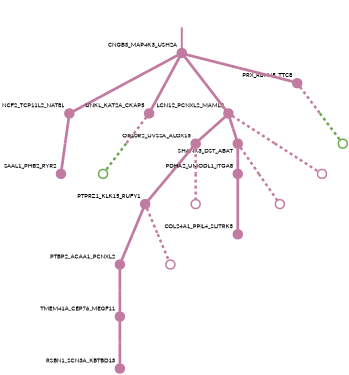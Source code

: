 strict digraph  {
graph[splines=false]; nodesep=0.7; rankdir=TB; ranksep=0.6; forcelabels=true; dpi=600; size=2.5;
0 [color="#c27ba0ff", fillcolor="#c27ba0ff", fixedsize=true, fontname=Lato, fontsize="12pt", height="0.25", label="", penwidth=3, shape=circle, style=filled, xlabel=CNGB3_MAP4K3_USH2A];
1 [color="#c27ba0ff", fillcolor="#c27ba0ff", fixedsize=true, fontname=Lato, fontsize="12pt", height="0.25", label="", penwidth=3, shape=circle, style=filled, xlabel=NCF2_TCP11L2_NAT8L];
2 [color="#c27ba0ff", fillcolor="#c27ba0ff", fixedsize=true, fontname=Lato, fontsize="12pt", height="0.25", label="", penwidth=3, shape=circle, style=filled, xlabel=UNKL_KAT2A_CKAP5];
3 [color="#c27ba0ff", fillcolor="#c27ba0ff", fixedsize=true, fontname=Lato, fontsize="12pt", height="0.25", label="", penwidth=3, shape=circle, style=filled, xlabel=LCN12_PCNXL2_MAML2];
11 [color="#c27ba0ff", fillcolor="#c27ba0ff", fixedsize=true, fontname=Lato, fontsize="12pt", height="0.25", label="", penwidth=3, shape=circle, style=filled, xlabel=PRX_RBM45_TTC8];
4 [color="#c27ba0ff", fillcolor="#c27ba0ff", fixedsize=true, fontname=Lato, fontsize="12pt", height="0.25", label="", penwidth=3, shape=circle, style=filled, xlabel=SAAL1_PHB2_RYR2];
14 [color="#6aa84fff", fillcolor="#6aa84fff", fixedsize=true, fontname=Lato, fontsize="12pt", height="0.25", label="", penwidth=3, shape=circle, style=solid, xlabel=""];
10 [color="#c27ba0ff", fillcolor="#c27ba0ff", fixedsize=true, fontname=Lato, fontsize="12pt", height="0.25", label="", penwidth=3, shape=circle, style=filled, xlabel=OR10R2_UVSSA_ALOX15];
12 [color="#c27ba0ff", fillcolor="#c27ba0ff", fixedsize=true, fontname=Lato, fontsize="12pt", height="0.25", label="", penwidth=3, shape=circle, style=filled, xlabel=SHANK3_DST_ABAT];
16 [color="#c27ba0ff", fillcolor="#c27ba0ff", fixedsize=true, fontname=Lato, fontsize="12pt", height="0.25", label="", penwidth=3, shape=circle, style=solid, xlabel=""];
5 [color="#c27ba0ff", fillcolor="#c27ba0ff", fixedsize=true, fontname=Lato, fontsize="12pt", height="0.25", label="", penwidth=3, shape=circle, style=filled, xlabel=TMEM41A_CEP76_MEGF11];
6 [color="#c27ba0ff", fillcolor="#c27ba0ff", fixedsize=true, fontname=Lato, fontsize="12pt", height="0.25", label="", penwidth=3, shape=circle, style=filled, xlabel=RSBN1_SCN3A_KBTBD13];
7 [color="#c27ba0ff", fillcolor="#c27ba0ff", fixedsize=true, fontname=Lato, fontsize="12pt", height="0.25", label="", penwidth=3, shape=circle, style=filled, xlabel=PTBP2_ACAA1_PCNXL2];
9 [color="#c27ba0ff", fillcolor="#c27ba0ff", fixedsize=true, fontname=Lato, fontsize="12pt", height="0.25", label="", penwidth=3, shape=circle, style=filled, xlabel=PTPRZ1_KLK15_RUFY1];
17 [color="#c27ba0ff", fillcolor="#c27ba0ff", fixedsize=true, fontname=Lato, fontsize="12pt", height="0.25", label="", penwidth=3, shape=circle, style=solid, xlabel=""];
18 [color="#c27ba0ff", fillcolor="#c27ba0ff", fixedsize=true, fontname=Lato, fontsize="12pt", height="0.25", label="", penwidth=3, shape=circle, style=solid, xlabel=""];
15 [color="#6aa84fff", fillcolor="#6aa84fff", fixedsize=true, fontname=Lato, fontsize="12pt", height="0.25", label="", penwidth=3, shape=circle, style=solid, xlabel=""];
13 [color="#c27ba0ff", fillcolor="#c27ba0ff", fixedsize=true, fontname=Lato, fontsize="12pt", height="0.25", label="", penwidth=3, shape=circle, style=filled, xlabel=PDHA2_UMODL1_ITGA8];
19 [color="#c27ba0ff", fillcolor="#c27ba0ff", fixedsize=true, fontname=Lato, fontsize="12pt", height="0.25", label="", penwidth=3, shape=circle, style=solid, xlabel=""];
8 [color="#c27ba0ff", fillcolor="#c27ba0ff", fixedsize=true, fontname=Lato, fontsize="12pt", height="0.25", label="", penwidth=3, shape=circle, style=filled, xlabel=COL24A1_PPIL4_SLITRK5];
normal [label="", penwidth=3, style=invis, xlabel=CNGB3_MAP4K3_USH2A];
0 -> 1  [arrowsize=0, color="#c27ba0ff;0.5:#c27ba0ff", minlen="2.0", penwidth="5.5", style=solid];
0 -> 2  [arrowsize=0, color="#c27ba0ff;0.5:#c27ba0ff", minlen="2.0", penwidth="5.5", style=solid];
0 -> 3  [arrowsize=0, color="#c27ba0ff;0.5:#c27ba0ff", minlen="2.0", penwidth="5.5", style=solid];
0 -> 11  [arrowsize=0, color="#c27ba0ff;0.5:#c27ba0ff", minlen="1.600000023841858", penwidth="5.5", style=solid];
1 -> 4  [arrowsize=0, color="#c27ba0ff;0.5:#c27ba0ff", minlen="2.0", penwidth="5.5", style=solid];
2 -> 14  [arrowsize=0, color="#c27ba0ff;0.5:#6aa84fff", minlen="2.0", penwidth=5, style=dashed];
3 -> 10  [arrowsize=0, color="#c27ba0ff;0.5:#c27ba0ff", minlen="1.8000000715255737", penwidth="5.5", style=solid];
3 -> 12  [arrowsize=0, color="#c27ba0ff;0.5:#c27ba0ff", minlen="1.600000023841858", penwidth="5.5", style=solid];
3 -> 16  [arrowsize=0, color="#c27ba0ff;0.5:#c27ba0ff", minlen="2.0", penwidth=5, style=dashed];
11 -> 15  [arrowsize=0, color="#c27ba0ff;0.5:#6aa84fff", minlen="2.0", penwidth=5, style=dashed];
10 -> 9  [arrowsize=0, color="#c27ba0ff;0.5:#c27ba0ff", minlen="2.0", penwidth="5.5", style=solid];
10 -> 18  [arrowsize=0, color="#c27ba0ff;0.5:#c27ba0ff", minlen="2.0", penwidth=5, style=dashed];
12 -> 13  [arrowsize=0, color="#c27ba0ff;0.5:#c27ba0ff", minlen="1.0", penwidth="5.5", style=solid];
12 -> 19  [arrowsize=0, color="#c27ba0ff;0.5:#c27ba0ff", minlen="2.0", penwidth=5, style=dashed];
5 -> 6  [arrowsize=0, color="#c27ba0ff;0.5:#c27ba0ff", minlen="2.0", penwidth="5.5", style=solid];
7 -> 5  [arrowsize=0, color="#c27ba0ff;0.5:#c27ba0ff", minlen="2.0", penwidth="5.5", style=solid];
9 -> 7  [arrowsize=0, color="#c27ba0ff;0.5:#c27ba0ff", minlen="2.0", penwidth="5.5", style=solid];
9 -> 17  [arrowsize=0, color="#c27ba0ff;0.5:#c27ba0ff", minlen="2.0", penwidth=5, style=dashed];
13 -> 8  [arrowsize=0, color="#c27ba0ff;0.5:#c27ba0ff", minlen="2.0", penwidth="5.5", style=solid];
normal -> 0  [arrowsize=0, color="#c27ba0ff", label="", penwidth=4, style=solid];
}
